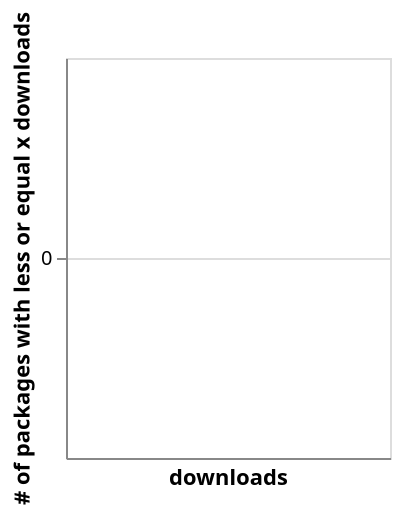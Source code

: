 {
  "$schema": "https://vega.github.io/schema/vega-lite/v5.json",
  "description": "Package downloads over cdf of all packages.",
  "data": {"values": []},
  "width":"container",
  "layer": [
    {
      "mark": "line",
      "encoding": {
        "x": {"field": "pos", "type": "quantitative", "scale": {"type": "log"}},
        "y": {"field": "count", "type": "quantitative",
          "title": "# of packages with less or equal x downloads"
        }
      }
    },
    {
      "mark": {"type": "circle", "color": "red"},
      "encoding": {
        "x": {"field": "downloads", "type": "quantitative", "scale": {"type": "log"}, "title": "downloads"},
        "y": {"field": "count", "type": "quantitative",
          "title": "# of packages with less or equal x downloads"
        }
      }
    },{
      "mark": {"type": "text", "dy": -12},
      "encoding": {
        "x": {"field": "downloads", "type": "quantitative", "scale": {"type": "log"}, "title": "downloads"},
        "y": {"field": "count", "type": "quantitative",
          "title": "# of packages with less or equal x downloads"
        },
        "text": {
          "field": "package"
        }
      }
    }
  ]
}
